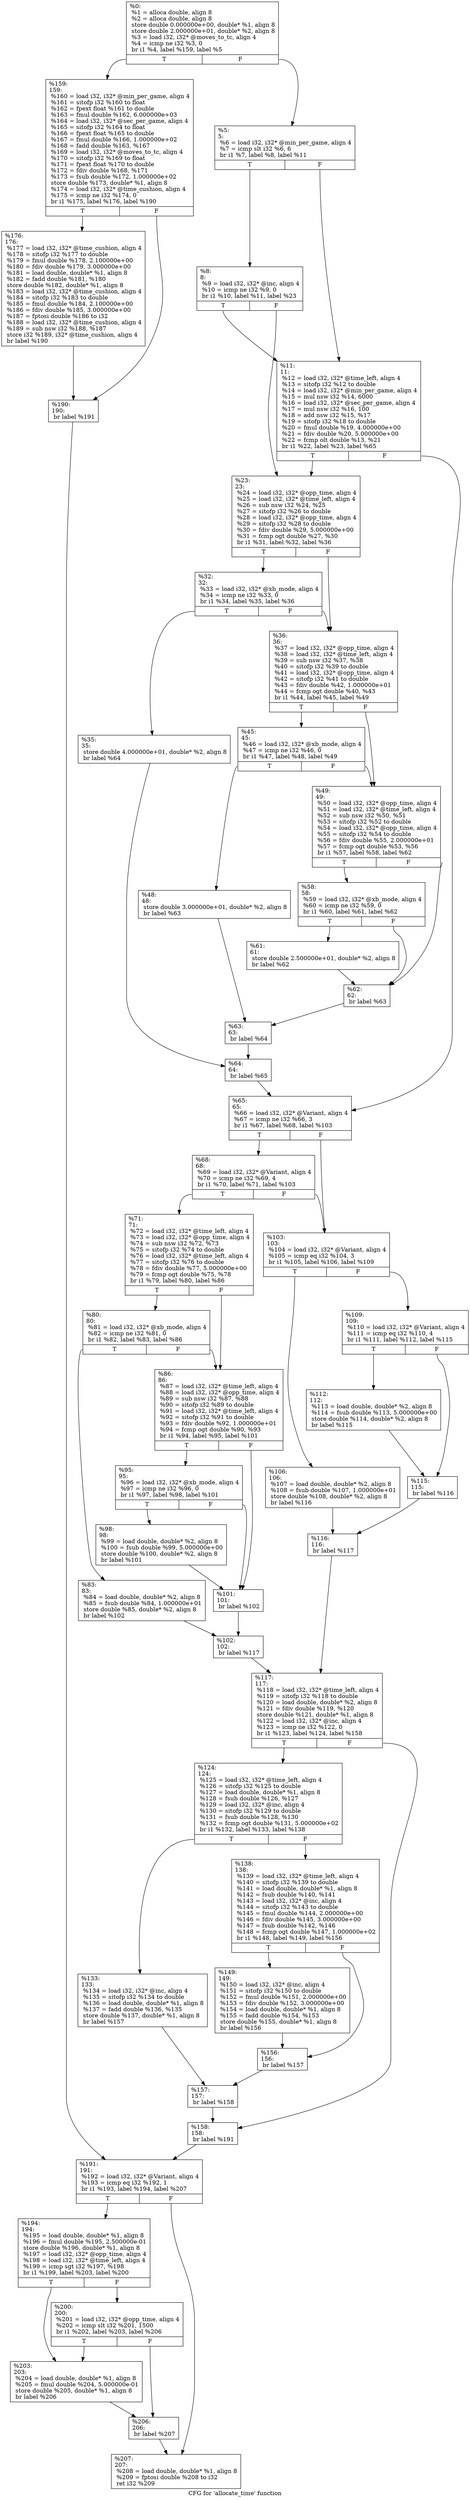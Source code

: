 digraph "CFG for 'allocate_time' function" {
	label="CFG for 'allocate_time' function";

	Node0x27bc650 [shape=record,label="{%0:\l  %1 = alloca double, align 8\l  %2 = alloca double, align 8\l  store double 0.000000e+00, double* %1, align 8\l  store double 2.000000e+01, double* %2, align 8\l  %3 = load i32, i32* @moves_to_tc, align 4\l  %4 = icmp ne i32 %3, 0\l  br i1 %4, label %159, label %5\l|{<s0>T|<s1>F}}"];
	Node0x27bc650:s0 -> Node0x27be0a0;
	Node0x27bc650:s1 -> Node0x27bd470;
	Node0x27bd470 [shape=record,label="{%5:\l5:                                                \l  %6 = load i32, i32* @min_per_game, align 4\l  %7 = icmp slt i32 %6, 6\l  br i1 %7, label %8, label %11\l|{<s0>T|<s1>F}}"];
	Node0x27bd470:s0 -> Node0x27bd4c0;
	Node0x27bd470:s1 -> Node0x27bd510;
	Node0x27bd4c0 [shape=record,label="{%8:\l8:                                                \l  %9 = load i32, i32* @inc, align 4\l  %10 = icmp ne i32 %9, 0\l  br i1 %10, label %11, label %23\l|{<s0>T|<s1>F}}"];
	Node0x27bd4c0:s0 -> Node0x27bd510;
	Node0x27bd4c0:s1 -> Node0x27bd560;
	Node0x27bd510 [shape=record,label="{%11:\l11:                                               \l  %12 = load i32, i32* @time_left, align 4\l  %13 = sitofp i32 %12 to double\l  %14 = load i32, i32* @min_per_game, align 4\l  %15 = mul nsw i32 %14, 6000\l  %16 = load i32, i32* @sec_per_game, align 4\l  %17 = mul nsw i32 %16, 100\l  %18 = add nsw i32 %15, %17\l  %19 = sitofp i32 %18 to double\l  %20 = fmul double %19, 4.000000e+00\l  %21 = fdiv double %20, 5.000000e+00\l  %22 = fcmp olt double %13, %21\l  br i1 %22, label %23, label %65\l|{<s0>T|<s1>F}}"];
	Node0x27bd510:s0 -> Node0x27bd560;
	Node0x27bd510:s1 -> Node0x27bd920;
	Node0x27bd560 [shape=record,label="{%23:\l23:                                               \l  %24 = load i32, i32* @opp_time, align 4\l  %25 = load i32, i32* @time_left, align 4\l  %26 = sub nsw i32 %24, %25\l  %27 = sitofp i32 %26 to double\l  %28 = load i32, i32* @opp_time, align 4\l  %29 = sitofp i32 %28 to double\l  %30 = fdiv double %29, 5.000000e+00\l  %31 = fcmp ogt double %27, %30\l  br i1 %31, label %32, label %36\l|{<s0>T|<s1>F}}"];
	Node0x27bd560:s0 -> Node0x27bd5b0;
	Node0x27bd560:s1 -> Node0x27bd650;
	Node0x27bd5b0 [shape=record,label="{%32:\l32:                                               \l  %33 = load i32, i32* @xb_mode, align 4\l  %34 = icmp ne i32 %33, 0\l  br i1 %34, label %35, label %36\l|{<s0>T|<s1>F}}"];
	Node0x27bd5b0:s0 -> Node0x27bd600;
	Node0x27bd5b0:s1 -> Node0x27bd650;
	Node0x27bd600 [shape=record,label="{%35:\l35:                                               \l  store double 4.000000e+01, double* %2, align 8\l  br label %64\l}"];
	Node0x27bd600 -> Node0x27bd8d0;
	Node0x27bd650 [shape=record,label="{%36:\l36:                                               \l  %37 = load i32, i32* @opp_time, align 4\l  %38 = load i32, i32* @time_left, align 4\l  %39 = sub nsw i32 %37, %38\l  %40 = sitofp i32 %39 to double\l  %41 = load i32, i32* @opp_time, align 4\l  %42 = sitofp i32 %41 to double\l  %43 = fdiv double %42, 1.000000e+01\l  %44 = fcmp ogt double %40, %43\l  br i1 %44, label %45, label %49\l|{<s0>T|<s1>F}}"];
	Node0x27bd650:s0 -> Node0x27bd6a0;
	Node0x27bd650:s1 -> Node0x27bd740;
	Node0x27bd6a0 [shape=record,label="{%45:\l45:                                               \l  %46 = load i32, i32* @xb_mode, align 4\l  %47 = icmp ne i32 %46, 0\l  br i1 %47, label %48, label %49\l|{<s0>T|<s1>F}}"];
	Node0x27bd6a0:s0 -> Node0x27bd6f0;
	Node0x27bd6a0:s1 -> Node0x27bd740;
	Node0x27bd6f0 [shape=record,label="{%48:\l48:                                               \l  store double 3.000000e+01, double* %2, align 8\l  br label %63\l}"];
	Node0x27bd6f0 -> Node0x27bd880;
	Node0x27bd740 [shape=record,label="{%49:\l49:                                               \l  %50 = load i32, i32* @opp_time, align 4\l  %51 = load i32, i32* @time_left, align 4\l  %52 = sub nsw i32 %50, %51\l  %53 = sitofp i32 %52 to double\l  %54 = load i32, i32* @opp_time, align 4\l  %55 = sitofp i32 %54 to double\l  %56 = fdiv double %55, 2.000000e+01\l  %57 = fcmp ogt double %53, %56\l  br i1 %57, label %58, label %62\l|{<s0>T|<s1>F}}"];
	Node0x27bd740:s0 -> Node0x27bd790;
	Node0x27bd740:s1 -> Node0x27bd830;
	Node0x27bd790 [shape=record,label="{%58:\l58:                                               \l  %59 = load i32, i32* @xb_mode, align 4\l  %60 = icmp ne i32 %59, 0\l  br i1 %60, label %61, label %62\l|{<s0>T|<s1>F}}"];
	Node0x27bd790:s0 -> Node0x27bd7e0;
	Node0x27bd790:s1 -> Node0x27bd830;
	Node0x27bd7e0 [shape=record,label="{%61:\l61:                                               \l  store double 2.500000e+01, double* %2, align 8\l  br label %62\l}"];
	Node0x27bd7e0 -> Node0x27bd830;
	Node0x27bd830 [shape=record,label="{%62:\l62:                                               \l  br label %63\l}"];
	Node0x27bd830 -> Node0x27bd880;
	Node0x27bd880 [shape=record,label="{%63:\l63:                                               \l  br label %64\l}"];
	Node0x27bd880 -> Node0x27bd8d0;
	Node0x27bd8d0 [shape=record,label="{%64:\l64:                                               \l  br label %65\l}"];
	Node0x27bd8d0 -> Node0x27bd920;
	Node0x27bd920 [shape=record,label="{%65:\l65:                                               \l  %66 = load i32, i32* @Variant, align 4\l  %67 = icmp ne i32 %66, 3\l  br i1 %67, label %68, label %103\l|{<s0>T|<s1>F}}"];
	Node0x27bd920:s0 -> Node0x27bd970;
	Node0x27bd920:s1 -> Node0x27bdc40;
	Node0x27bd970 [shape=record,label="{%68:\l68:                                               \l  %69 = load i32, i32* @Variant, align 4\l  %70 = icmp ne i32 %69, 4\l  br i1 %70, label %71, label %103\l|{<s0>T|<s1>F}}"];
	Node0x27bd970:s0 -> Node0x27bd9c0;
	Node0x27bd970:s1 -> Node0x27bdc40;
	Node0x27bd9c0 [shape=record,label="{%71:\l71:                                               \l  %72 = load i32, i32* @time_left, align 4\l  %73 = load i32, i32* @opp_time, align 4\l  %74 = sub nsw i32 %72, %73\l  %75 = sitofp i32 %74 to double\l  %76 = load i32, i32* @time_left, align 4\l  %77 = sitofp i32 %76 to double\l  %78 = fdiv double %77, 5.000000e+00\l  %79 = fcmp ogt double %75, %78\l  br i1 %79, label %80, label %86\l|{<s0>T|<s1>F}}"];
	Node0x27bd9c0:s0 -> Node0x27bda10;
	Node0x27bd9c0:s1 -> Node0x27bdab0;
	Node0x27bda10 [shape=record,label="{%80:\l80:                                               \l  %81 = load i32, i32* @xb_mode, align 4\l  %82 = icmp ne i32 %81, 0\l  br i1 %82, label %83, label %86\l|{<s0>T|<s1>F}}"];
	Node0x27bda10:s0 -> Node0x27bda60;
	Node0x27bda10:s1 -> Node0x27bdab0;
	Node0x27bda60 [shape=record,label="{%83:\l83:                                               \l  %84 = load double, double* %2, align 8\l  %85 = fsub double %84, 1.000000e+01\l  store double %85, double* %2, align 8\l  br label %102\l}"];
	Node0x27bda60 -> Node0x27bdbf0;
	Node0x27bdab0 [shape=record,label="{%86:\l86:                                               \l  %87 = load i32, i32* @time_left, align 4\l  %88 = load i32, i32* @opp_time, align 4\l  %89 = sub nsw i32 %87, %88\l  %90 = sitofp i32 %89 to double\l  %91 = load i32, i32* @time_left, align 4\l  %92 = sitofp i32 %91 to double\l  %93 = fdiv double %92, 1.000000e+01\l  %94 = fcmp ogt double %90, %93\l  br i1 %94, label %95, label %101\l|{<s0>T|<s1>F}}"];
	Node0x27bdab0:s0 -> Node0x27bdb00;
	Node0x27bdab0:s1 -> Node0x27bdba0;
	Node0x27bdb00 [shape=record,label="{%95:\l95:                                               \l  %96 = load i32, i32* @xb_mode, align 4\l  %97 = icmp ne i32 %96, 0\l  br i1 %97, label %98, label %101\l|{<s0>T|<s1>F}}"];
	Node0x27bdb00:s0 -> Node0x27bdb50;
	Node0x27bdb00:s1 -> Node0x27bdba0;
	Node0x27bdb50 [shape=record,label="{%98:\l98:                                               \l  %99 = load double, double* %2, align 8\l  %100 = fsub double %99, 5.000000e+00\l  store double %100, double* %2, align 8\l  br label %101\l}"];
	Node0x27bdb50 -> Node0x27bdba0;
	Node0x27bdba0 [shape=record,label="{%101:\l101:                                              \l  br label %102\l}"];
	Node0x27bdba0 -> Node0x27bdbf0;
	Node0x27bdbf0 [shape=record,label="{%102:\l102:                                              \l  br label %117\l}"];
	Node0x27bdbf0 -> Node0x27bde20;
	Node0x27bdc40 [shape=record,label="{%103:\l103:                                              \l  %104 = load i32, i32* @Variant, align 4\l  %105 = icmp eq i32 %104, 3\l  br i1 %105, label %106, label %109\l|{<s0>T|<s1>F}}"];
	Node0x27bdc40:s0 -> Node0x27bdc90;
	Node0x27bdc40:s1 -> Node0x27bdce0;
	Node0x27bdc90 [shape=record,label="{%106:\l106:                                              \l  %107 = load double, double* %2, align 8\l  %108 = fsub double %107, 1.000000e+01\l  store double %108, double* %2, align 8\l  br label %116\l}"];
	Node0x27bdc90 -> Node0x27bddd0;
	Node0x27bdce0 [shape=record,label="{%109:\l109:                                              \l  %110 = load i32, i32* @Variant, align 4\l  %111 = icmp eq i32 %110, 4\l  br i1 %111, label %112, label %115\l|{<s0>T|<s1>F}}"];
	Node0x27bdce0:s0 -> Node0x27bdd30;
	Node0x27bdce0:s1 -> Node0x27bdd80;
	Node0x27bdd30 [shape=record,label="{%112:\l112:                                              \l  %113 = load double, double* %2, align 8\l  %114 = fsub double %113, 5.000000e+00\l  store double %114, double* %2, align 8\l  br label %115\l}"];
	Node0x27bdd30 -> Node0x27bdd80;
	Node0x27bdd80 [shape=record,label="{%115:\l115:                                              \l  br label %116\l}"];
	Node0x27bdd80 -> Node0x27bddd0;
	Node0x27bddd0 [shape=record,label="{%116:\l116:                                              \l  br label %117\l}"];
	Node0x27bddd0 -> Node0x27bde20;
	Node0x27bde20 [shape=record,label="{%117:\l117:                                              \l  %118 = load i32, i32* @time_left, align 4\l  %119 = sitofp i32 %118 to double\l  %120 = load double, double* %2, align 8\l  %121 = fdiv double %119, %120\l  store double %121, double* %1, align 8\l  %122 = load i32, i32* @inc, align 4\l  %123 = icmp ne i32 %122, 0\l  br i1 %123, label %124, label %158\l|{<s0>T|<s1>F}}"];
	Node0x27bde20:s0 -> Node0x27bde70;
	Node0x27bde20:s1 -> Node0x27be050;
	Node0x27bde70 [shape=record,label="{%124:\l124:                                              \l  %125 = load i32, i32* @time_left, align 4\l  %126 = sitofp i32 %125 to double\l  %127 = load double, double* %1, align 8\l  %128 = fsub double %126, %127\l  %129 = load i32, i32* @inc, align 4\l  %130 = sitofp i32 %129 to double\l  %131 = fsub double %128, %130\l  %132 = fcmp ogt double %131, 5.000000e+02\l  br i1 %132, label %133, label %138\l|{<s0>T|<s1>F}}"];
	Node0x27bde70:s0 -> Node0x27bdec0;
	Node0x27bde70:s1 -> Node0x27bdf10;
	Node0x27bdec0 [shape=record,label="{%133:\l133:                                              \l  %134 = load i32, i32* @inc, align 4\l  %135 = sitofp i32 %134 to double\l  %136 = load double, double* %1, align 8\l  %137 = fadd double %136, %135\l  store double %137, double* %1, align 8\l  br label %157\l}"];
	Node0x27bdec0 -> Node0x27be000;
	Node0x27bdf10 [shape=record,label="{%138:\l138:                                              \l  %139 = load i32, i32* @time_left, align 4\l  %140 = sitofp i32 %139 to double\l  %141 = load double, double* %1, align 8\l  %142 = fsub double %140, %141\l  %143 = load i32, i32* @inc, align 4\l  %144 = sitofp i32 %143 to double\l  %145 = fmul double %144, 2.000000e+00\l  %146 = fdiv double %145, 3.000000e+00\l  %147 = fsub double %142, %146\l  %148 = fcmp ogt double %147, 1.000000e+02\l  br i1 %148, label %149, label %156\l|{<s0>T|<s1>F}}"];
	Node0x27bdf10:s0 -> Node0x27bdf60;
	Node0x27bdf10:s1 -> Node0x27bdfb0;
	Node0x27bdf60 [shape=record,label="{%149:\l149:                                              \l  %150 = load i32, i32* @inc, align 4\l  %151 = sitofp i32 %150 to double\l  %152 = fmul double %151, 2.000000e+00\l  %153 = fdiv double %152, 3.000000e+00\l  %154 = load double, double* %1, align 8\l  %155 = fadd double %154, %153\l  store double %155, double* %1, align 8\l  br label %156\l}"];
	Node0x27bdf60 -> Node0x27bdfb0;
	Node0x27bdfb0 [shape=record,label="{%156:\l156:                                              \l  br label %157\l}"];
	Node0x27bdfb0 -> Node0x27be000;
	Node0x27be000 [shape=record,label="{%157:\l157:                                              \l  br label %158\l}"];
	Node0x27be000 -> Node0x27be050;
	Node0x27be050 [shape=record,label="{%158:\l158:                                              \l  br label %191\l}"];
	Node0x27be050 -> Node0x27be190;
	Node0x27be0a0 [shape=record,label="{%159:\l159:                                              \l  %160 = load i32, i32* @min_per_game, align 4\l  %161 = sitofp i32 %160 to float\l  %162 = fpext float %161 to double\l  %163 = fmul double %162, 6.000000e+03\l  %164 = load i32, i32* @sec_per_game, align 4\l  %165 = sitofp i32 %164 to float\l  %166 = fpext float %165 to double\l  %167 = fmul double %166, 1.000000e+02\l  %168 = fadd double %163, %167\l  %169 = load i32, i32* @moves_to_tc, align 4\l  %170 = sitofp i32 %169 to float\l  %171 = fpext float %170 to double\l  %172 = fdiv double %168, %171\l  %173 = fsub double %172, 1.000000e+02\l  store double %173, double* %1, align 8\l  %174 = load i32, i32* @time_cushion, align 4\l  %175 = icmp ne i32 %174, 0\l  br i1 %175, label %176, label %190\l|{<s0>T|<s1>F}}"];
	Node0x27be0a0:s0 -> Node0x27be0f0;
	Node0x27be0a0:s1 -> Node0x27be140;
	Node0x27be0f0 [shape=record,label="{%176:\l176:                                              \l  %177 = load i32, i32* @time_cushion, align 4\l  %178 = sitofp i32 %177 to double\l  %179 = fmul double %178, 2.100000e+00\l  %180 = fdiv double %179, 3.000000e+00\l  %181 = load double, double* %1, align 8\l  %182 = fadd double %181, %180\l  store double %182, double* %1, align 8\l  %183 = load i32, i32* @time_cushion, align 4\l  %184 = sitofp i32 %183 to double\l  %185 = fmul double %184, 2.100000e+00\l  %186 = fdiv double %185, 3.000000e+00\l  %187 = fptosi double %186 to i32\l  %188 = load i32, i32* @time_cushion, align 4\l  %189 = sub nsw i32 %188, %187\l  store i32 %189, i32* @time_cushion, align 4\l  br label %190\l}"];
	Node0x27be0f0 -> Node0x27be140;
	Node0x27be140 [shape=record,label="{%190:\l190:                                              \l  br label %191\l}"];
	Node0x27be140 -> Node0x27be190;
	Node0x27be190 [shape=record,label="{%191:\l191:                                              \l  %192 = load i32, i32* @Variant, align 4\l  %193 = icmp eq i32 %192, 1\l  br i1 %193, label %194, label %207\l|{<s0>T|<s1>F}}"];
	Node0x27be190:s0 -> Node0x27be1e0;
	Node0x27be190:s1 -> Node0x27be320;
	Node0x27be1e0 [shape=record,label="{%194:\l194:                                              \l  %195 = load double, double* %1, align 8\l  %196 = fmul double %195, 2.500000e-01\l  store double %196, double* %1, align 8\l  %197 = load i32, i32* @opp_time, align 4\l  %198 = load i32, i32* @time_left, align 4\l  %199 = icmp sgt i32 %197, %198\l  br i1 %199, label %203, label %200\l|{<s0>T|<s1>F}}"];
	Node0x27be1e0:s0 -> Node0x27be280;
	Node0x27be1e0:s1 -> Node0x27be230;
	Node0x27be230 [shape=record,label="{%200:\l200:                                              \l  %201 = load i32, i32* @opp_time, align 4\l  %202 = icmp slt i32 %201, 1500\l  br i1 %202, label %203, label %206\l|{<s0>T|<s1>F}}"];
	Node0x27be230:s0 -> Node0x27be280;
	Node0x27be230:s1 -> Node0x27be2d0;
	Node0x27be280 [shape=record,label="{%203:\l203:                                              \l  %204 = load double, double* %1, align 8\l  %205 = fmul double %204, 5.000000e-01\l  store double %205, double* %1, align 8\l  br label %206\l}"];
	Node0x27be280 -> Node0x27be2d0;
	Node0x27be2d0 [shape=record,label="{%206:\l206:                                              \l  br label %207\l}"];
	Node0x27be2d0 -> Node0x27be320;
	Node0x27be320 [shape=record,label="{%207:\l207:                                              \l  %208 = load double, double* %1, align 8\l  %209 = fptosi double %208 to i32\l  ret i32 %209\l}"];
}
